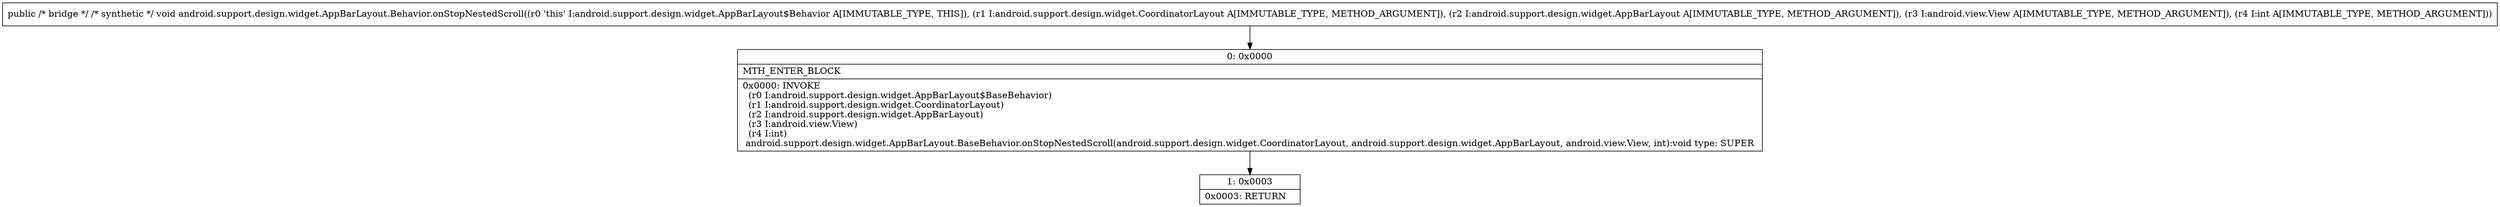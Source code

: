 digraph "CFG forandroid.support.design.widget.AppBarLayout.Behavior.onStopNestedScroll(Landroid\/support\/design\/widget\/CoordinatorLayout;Landroid\/support\/design\/widget\/AppBarLayout;Landroid\/view\/View;I)V" {
Node_0 [shape=record,label="{0\:\ 0x0000|MTH_ENTER_BLOCK\l|0x0000: INVOKE  \l  (r0 I:android.support.design.widget.AppBarLayout$BaseBehavior)\l  (r1 I:android.support.design.widget.CoordinatorLayout)\l  (r2 I:android.support.design.widget.AppBarLayout)\l  (r3 I:android.view.View)\l  (r4 I:int)\l android.support.design.widget.AppBarLayout.BaseBehavior.onStopNestedScroll(android.support.design.widget.CoordinatorLayout, android.support.design.widget.AppBarLayout, android.view.View, int):void type: SUPER \l}"];
Node_1 [shape=record,label="{1\:\ 0x0003|0x0003: RETURN   \l}"];
MethodNode[shape=record,label="{public \/* bridge *\/ \/* synthetic *\/ void android.support.design.widget.AppBarLayout.Behavior.onStopNestedScroll((r0 'this' I:android.support.design.widget.AppBarLayout$Behavior A[IMMUTABLE_TYPE, THIS]), (r1 I:android.support.design.widget.CoordinatorLayout A[IMMUTABLE_TYPE, METHOD_ARGUMENT]), (r2 I:android.support.design.widget.AppBarLayout A[IMMUTABLE_TYPE, METHOD_ARGUMENT]), (r3 I:android.view.View A[IMMUTABLE_TYPE, METHOD_ARGUMENT]), (r4 I:int A[IMMUTABLE_TYPE, METHOD_ARGUMENT])) }"];
MethodNode -> Node_0;
Node_0 -> Node_1;
}

